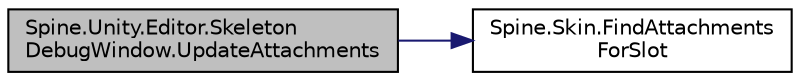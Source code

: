 digraph "Spine.Unity.Editor.SkeletonDebugWindow.UpdateAttachments"
{
 // LATEX_PDF_SIZE
  edge [fontname="Helvetica",fontsize="10",labelfontname="Helvetica",labelfontsize="10"];
  node [fontname="Helvetica",fontsize="10",shape=record];
  rankdir="LR";
  Node1 [label="Spine.Unity.Editor.Skeleton\lDebugWindow.UpdateAttachments",height=0.2,width=0.4,color="black", fillcolor="grey75", style="filled", fontcolor="black",tooltip=" "];
  Node1 -> Node2 [color="midnightblue",fontsize="10",style="solid",fontname="Helvetica"];
  Node2 [label="Spine.Skin.FindAttachments\lForSlot",height=0.2,width=0.4,color="black", fillcolor="white", style="filled",URL="$class_spine_1_1_skin.html#ab15208068c802378d1949941c4f944e5",tooltip="Finds the attachments for a given slot. The results are added to the passed List(Attachment)."];
}
